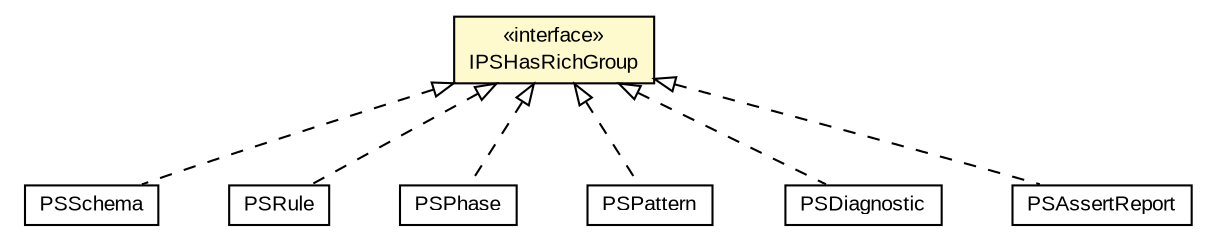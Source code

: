 #!/usr/local/bin/dot
#
# Class diagram 
# Generated by UMLGraph version 5.1 (http://www.umlgraph.org/)
#

digraph G {
	edge [fontname="arial",fontsize=10,labelfontname="arial",labelfontsize=10];
	node [fontname="arial",fontsize=10,shape=plaintext];
	nodesep=0.25;
	ranksep=0.5;
	// com.helger.schematron.pure.model.PSSchema
	c8455 [label=<<table title="com.helger.schematron.pure.model.PSSchema" border="0" cellborder="1" cellspacing="0" cellpadding="2" port="p" href="./PSSchema.html">
		<tr><td><table border="0" cellspacing="0" cellpadding="1">
<tr><td align="center" balign="center"> PSSchema </td></tr>
		</table></td></tr>
		</table>>, fontname="arial", fontcolor="black", fontsize=10.0];
	// com.helger.schematron.pure.model.PSRule
	c8456 [label=<<table title="com.helger.schematron.pure.model.PSRule" border="0" cellborder="1" cellspacing="0" cellpadding="2" port="p" href="./PSRule.html">
		<tr><td><table border="0" cellspacing="0" cellpadding="1">
<tr><td align="center" balign="center"> PSRule </td></tr>
		</table></td></tr>
		</table>>, fontname="arial", fontcolor="black", fontsize=10.0];
	// com.helger.schematron.pure.model.PSPhase
	c8459 [label=<<table title="com.helger.schematron.pure.model.PSPhase" border="0" cellborder="1" cellspacing="0" cellpadding="2" port="p" href="./PSPhase.html">
		<tr><td><table border="0" cellspacing="0" cellpadding="1">
<tr><td align="center" balign="center"> PSPhase </td></tr>
		</table></td></tr>
		</table>>, fontname="arial", fontcolor="black", fontsize=10.0];
	// com.helger.schematron.pure.model.PSPattern
	c8460 [label=<<table title="com.helger.schematron.pure.model.PSPattern" border="0" cellborder="1" cellspacing="0" cellpadding="2" port="p" href="./PSPattern.html">
		<tr><td><table border="0" cellspacing="0" cellpadding="1">
<tr><td align="center" balign="center"> PSPattern </td></tr>
		</table></td></tr>
		</table>>, fontname="arial", fontcolor="black", fontsize=10.0];
	// com.helger.schematron.pure.model.PSDiagnostic
	c8473 [label=<<table title="com.helger.schematron.pure.model.PSDiagnostic" border="0" cellborder="1" cellspacing="0" cellpadding="2" port="p" href="./PSDiagnostic.html">
		<tr><td><table border="0" cellspacing="0" cellpadding="1">
<tr><td align="center" balign="center"> PSDiagnostic </td></tr>
		</table></td></tr>
		</table>>, fontname="arial", fontcolor="black", fontsize=10.0];
	// com.helger.schematron.pure.model.PSAssertReport
	c8474 [label=<<table title="com.helger.schematron.pure.model.PSAssertReport" border="0" cellborder="1" cellspacing="0" cellpadding="2" port="p" href="./PSAssertReport.html">
		<tr><td><table border="0" cellspacing="0" cellpadding="1">
<tr><td align="center" balign="center"> PSAssertReport </td></tr>
		</table></td></tr>
		</table>>, fontname="arial", fontcolor="black", fontsize=10.0];
	// com.helger.schematron.pure.model.IPSHasRichGroup
	c8478 [label=<<table title="com.helger.schematron.pure.model.IPSHasRichGroup" border="0" cellborder="1" cellspacing="0" cellpadding="2" port="p" bgcolor="lemonChiffon" href="./IPSHasRichGroup.html">
		<tr><td><table border="0" cellspacing="0" cellpadding="1">
<tr><td align="center" balign="center"> &#171;interface&#187; </td></tr>
<tr><td align="center" balign="center"> IPSHasRichGroup </td></tr>
		</table></td></tr>
		</table>>, fontname="arial", fontcolor="black", fontsize=10.0];
	//com.helger.schematron.pure.model.PSSchema implements com.helger.schematron.pure.model.IPSHasRichGroup
	c8478:p -> c8455:p [dir=back,arrowtail=empty,style=dashed];
	//com.helger.schematron.pure.model.PSRule implements com.helger.schematron.pure.model.IPSHasRichGroup
	c8478:p -> c8456:p [dir=back,arrowtail=empty,style=dashed];
	//com.helger.schematron.pure.model.PSPhase implements com.helger.schematron.pure.model.IPSHasRichGroup
	c8478:p -> c8459:p [dir=back,arrowtail=empty,style=dashed];
	//com.helger.schematron.pure.model.PSPattern implements com.helger.schematron.pure.model.IPSHasRichGroup
	c8478:p -> c8460:p [dir=back,arrowtail=empty,style=dashed];
	//com.helger.schematron.pure.model.PSDiagnostic implements com.helger.schematron.pure.model.IPSHasRichGroup
	c8478:p -> c8473:p [dir=back,arrowtail=empty,style=dashed];
	//com.helger.schematron.pure.model.PSAssertReport implements com.helger.schematron.pure.model.IPSHasRichGroup
	c8478:p -> c8474:p [dir=back,arrowtail=empty,style=dashed];
}

